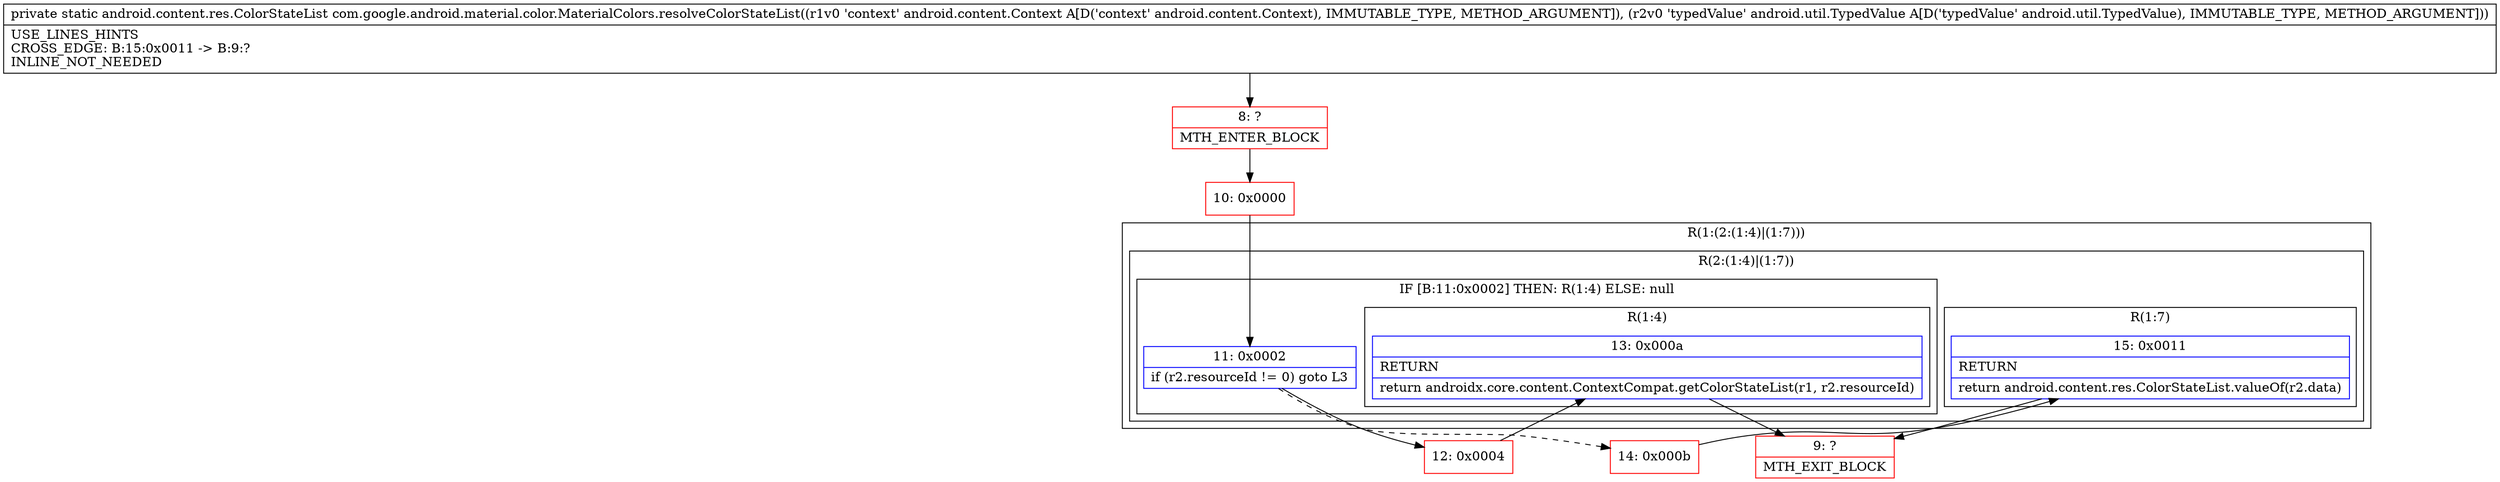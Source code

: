 digraph "CFG forcom.google.android.material.color.MaterialColors.resolveColorStateList(Landroid\/content\/Context;Landroid\/util\/TypedValue;)Landroid\/content\/res\/ColorStateList;" {
subgraph cluster_Region_1985637498 {
label = "R(1:(2:(1:4)|(1:7)))";
node [shape=record,color=blue];
subgraph cluster_Region_191566592 {
label = "R(2:(1:4)|(1:7))";
node [shape=record,color=blue];
subgraph cluster_IfRegion_1154744455 {
label = "IF [B:11:0x0002] THEN: R(1:4) ELSE: null";
node [shape=record,color=blue];
Node_11 [shape=record,label="{11\:\ 0x0002|if (r2.resourceId != 0) goto L3\l}"];
subgraph cluster_Region_538439 {
label = "R(1:4)";
node [shape=record,color=blue];
Node_13 [shape=record,label="{13\:\ 0x000a|RETURN\l|return androidx.core.content.ContextCompat.getColorStateList(r1, r2.resourceId)\l}"];
}
}
subgraph cluster_Region_630502016 {
label = "R(1:7)";
node [shape=record,color=blue];
Node_15 [shape=record,label="{15\:\ 0x0011|RETURN\l|return android.content.res.ColorStateList.valueOf(r2.data)\l}"];
}
}
}
Node_8 [shape=record,color=red,label="{8\:\ ?|MTH_ENTER_BLOCK\l}"];
Node_10 [shape=record,color=red,label="{10\:\ 0x0000}"];
Node_12 [shape=record,color=red,label="{12\:\ 0x0004}"];
Node_9 [shape=record,color=red,label="{9\:\ ?|MTH_EXIT_BLOCK\l}"];
Node_14 [shape=record,color=red,label="{14\:\ 0x000b}"];
MethodNode[shape=record,label="{private static android.content.res.ColorStateList com.google.android.material.color.MaterialColors.resolveColorStateList((r1v0 'context' android.content.Context A[D('context' android.content.Context), IMMUTABLE_TYPE, METHOD_ARGUMENT]), (r2v0 'typedValue' android.util.TypedValue A[D('typedValue' android.util.TypedValue), IMMUTABLE_TYPE, METHOD_ARGUMENT]))  | USE_LINES_HINTS\lCROSS_EDGE: B:15:0x0011 \-\> B:9:?\lINLINE_NOT_NEEDED\l}"];
MethodNode -> Node_8;Node_11 -> Node_12;
Node_11 -> Node_14[style=dashed];
Node_13 -> Node_9;
Node_15 -> Node_9;
Node_8 -> Node_10;
Node_10 -> Node_11;
Node_12 -> Node_13;
Node_14 -> Node_15;
}


